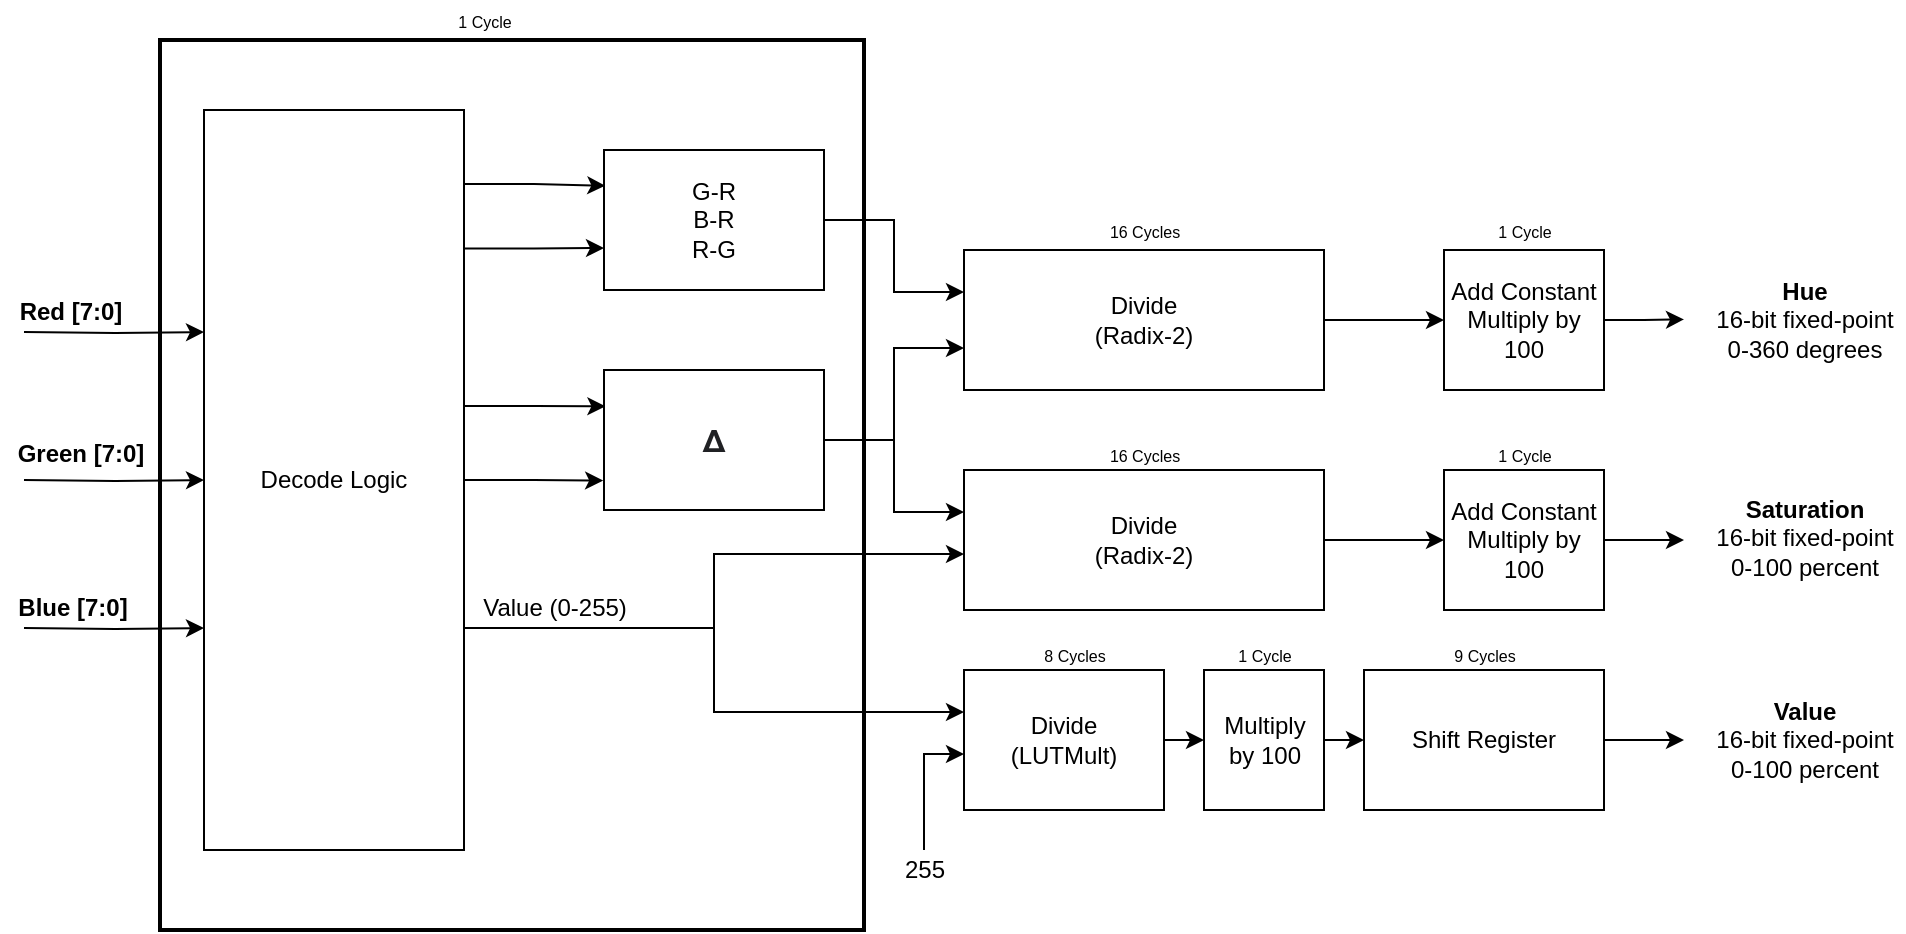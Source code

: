<mxfile version="15.4.0" type="device"><diagram id="Y1jFALyMeVD56D19Bhe5" name="Page-1"><mxGraphModel dx="1185" dy="685" grid="0" gridSize="10" guides="1" tooltips="1" connect="1" arrows="1" fold="1" page="1" pageScale="1" pageWidth="1400" pageHeight="850" math="0" shadow="0"><root><mxCell id="0"/><mxCell id="1" parent="0"/><mxCell id="aiIDF2fyDMOT6OGQRc5H-56" value="" style="rounded=0;whiteSpace=wrap;html=1;fontStyle=1;strokeWidth=2;" vertex="1" parent="1"><mxGeometry x="98" y="365" width="352" height="445" as="geometry"/></mxCell><mxCell id="aiIDF2fyDMOT6OGQRc5H-13" style="edgeStyle=orthogonalEdgeStyle;rounded=0;orthogonalLoop=1;jettySize=auto;html=1;exitX=1;exitY=0.1;exitDx=0;exitDy=0;entryX=0.006;entryY=0.255;entryDx=0;entryDy=0;entryPerimeter=0;" edge="1" parent="1" source="aiIDF2fyDMOT6OGQRc5H-1" target="aiIDF2fyDMOT6OGQRc5H-2"><mxGeometry relative="1" as="geometry"/></mxCell><mxCell id="aiIDF2fyDMOT6OGQRc5H-14" style="edgeStyle=orthogonalEdgeStyle;rounded=0;orthogonalLoop=1;jettySize=auto;html=1;exitX=1;exitY=0.5;exitDx=0;exitDy=0;" edge="1" parent="1" source="aiIDF2fyDMOT6OGQRc5H-1"><mxGeometry relative="1" as="geometry"><mxPoint x="319.571" y="585.286" as="targetPoint"/></mxGeometry></mxCell><mxCell id="aiIDF2fyDMOT6OGQRc5H-15" style="edgeStyle=orthogonalEdgeStyle;rounded=0;orthogonalLoop=1;jettySize=auto;html=1;exitX=1;exitY=0.4;exitDx=0;exitDy=0;" edge="1" parent="1" source="aiIDF2fyDMOT6OGQRc5H-1"><mxGeometry relative="1" as="geometry"><mxPoint x="320.714" y="548.143" as="targetPoint"/></mxGeometry></mxCell><mxCell id="aiIDF2fyDMOT6OGQRc5H-20" style="edgeStyle=orthogonalEdgeStyle;rounded=0;orthogonalLoop=1;jettySize=auto;html=1;exitX=1;exitY=0.7;exitDx=0;exitDy=0;entryX=0;entryY=0.6;entryDx=0;entryDy=0;" edge="1" parent="1" source="aiIDF2fyDMOT6OGQRc5H-1" target="aiIDF2fyDMOT6OGQRc5H-5"><mxGeometry relative="1" as="geometry"/></mxCell><mxCell id="aiIDF2fyDMOT6OGQRc5H-23" style="edgeStyle=orthogonalEdgeStyle;rounded=0;orthogonalLoop=1;jettySize=auto;html=1;exitX=0;exitY=0.3;exitDx=0;exitDy=0;entryX=0;entryY=0.3;entryDx=0;entryDy=0;" edge="1" parent="1" target="aiIDF2fyDMOT6OGQRc5H-1"><mxGeometry relative="1" as="geometry"><mxPoint x="30" y="511" as="sourcePoint"/></mxGeometry></mxCell><mxCell id="aiIDF2fyDMOT6OGQRc5H-25" style="edgeStyle=orthogonalEdgeStyle;rounded=0;orthogonalLoop=1;jettySize=auto;html=1;entryX=0;entryY=0.5;entryDx=0;entryDy=0;" edge="1" parent="1" target="aiIDF2fyDMOT6OGQRc5H-1"><mxGeometry relative="1" as="geometry"><mxPoint x="30" y="585" as="sourcePoint"/></mxGeometry></mxCell><mxCell id="aiIDF2fyDMOT6OGQRc5H-27" style="edgeStyle=orthogonalEdgeStyle;rounded=0;orthogonalLoop=1;jettySize=auto;html=1;exitX=0;exitY=0.7;exitDx=0;exitDy=0;entryX=0;entryY=0.7;entryDx=0;entryDy=0;" edge="1" parent="1" target="aiIDF2fyDMOT6OGQRc5H-1"><mxGeometry relative="1" as="geometry"><mxPoint x="30" y="659" as="sourcePoint"/></mxGeometry></mxCell><mxCell id="aiIDF2fyDMOT6OGQRc5H-1" value="Decode Logic" style="rounded=0;whiteSpace=wrap;html=1;points=[[0,0],[0,0.1],[0,0.2],[0,0.3],[0,0.4],[0,0.5],[0,0.6],[0,0.7],[0,0.8],[0,0.9],[0,1],[0.1,0],[0.2,0],[0.3,0],[0.4,0],[0.5,0],[0.6,0],[0.7,0],[0.8,0],[0.9,0],[1,0],[1,0.1],[1,0.2],[1,0.3],[1,0.4],[1,0.5],[1,0.6],[1,0.7],[1,0.8],[1,0.9],[0.1,1],[0.2,1],[0.3,1],[0.4,1],[0.5,1],[0.6,1],[0.7,1],[0.8,1],[0.9,1],[1,1]]" vertex="1" parent="1"><mxGeometry x="120" y="400" width="130" height="370" as="geometry"/></mxCell><mxCell id="aiIDF2fyDMOT6OGQRc5H-12" style="edgeStyle=orthogonalEdgeStyle;rounded=0;orthogonalLoop=1;jettySize=auto;html=1;exitX=1.003;exitY=0.187;exitDx=0;exitDy=0;entryX=0;entryY=0.7;entryDx=0;entryDy=0;exitPerimeter=0;" edge="1" parent="1" source="aiIDF2fyDMOT6OGQRc5H-1" target="aiIDF2fyDMOT6OGQRc5H-2"><mxGeometry relative="1" as="geometry"/></mxCell><mxCell id="aiIDF2fyDMOT6OGQRc5H-16" style="edgeStyle=orthogonalEdgeStyle;rounded=0;orthogonalLoop=1;jettySize=auto;html=1;exitX=1;exitY=0.5;exitDx=0;exitDy=0;entryX=0;entryY=0.3;entryDx=0;entryDy=0;" edge="1" parent="1" source="aiIDF2fyDMOT6OGQRc5H-2" target="aiIDF2fyDMOT6OGQRc5H-4"><mxGeometry relative="1" as="geometry"/></mxCell><mxCell id="aiIDF2fyDMOT6OGQRc5H-2" value="G-R&lt;br&gt;B-R&lt;br&gt;R-G" style="rounded=0;whiteSpace=wrap;html=1;points=[[0,0],[0,0.1],[0,0.2],[0,0.3],[0,0.4],[0,0.5],[0,0.6],[0,0.7],[0,0.8],[0,0.9],[0,1],[0.1,0],[0.2,0],[0.3,0],[0.4,0],[0.5,0],[0.6,0],[0.7,0],[0.8,0],[0.9,0],[1,0],[1,0.1],[1,0.2],[1,0.3],[1,0.4],[1,0.5],[1,0.6],[1,0.7],[1,0.8],[1,0.9],[0.1,1],[0.2,1],[0.3,1],[0.4,1],[0.5,1],[0.6,1],[0.7,1],[0.8,1],[0.9,1],[1,1]]" vertex="1" parent="1"><mxGeometry x="320" y="420" width="110" height="70" as="geometry"/></mxCell><mxCell id="aiIDF2fyDMOT6OGQRc5H-17" style="edgeStyle=orthogonalEdgeStyle;rounded=0;orthogonalLoop=1;jettySize=auto;html=1;exitX=1;exitY=0.5;exitDx=0;exitDy=0;entryX=0;entryY=0.7;entryDx=0;entryDy=0;" edge="1" parent="1" source="aiIDF2fyDMOT6OGQRc5H-3" target="aiIDF2fyDMOT6OGQRc5H-4"><mxGeometry relative="1" as="geometry"/></mxCell><mxCell id="aiIDF2fyDMOT6OGQRc5H-19" style="edgeStyle=orthogonalEdgeStyle;rounded=0;orthogonalLoop=1;jettySize=auto;html=1;exitX=1;exitY=0.5;exitDx=0;exitDy=0;entryX=0;entryY=0.3;entryDx=0;entryDy=0;" edge="1" parent="1" source="aiIDF2fyDMOT6OGQRc5H-3" target="aiIDF2fyDMOT6OGQRc5H-5"><mxGeometry relative="1" as="geometry"/></mxCell><mxCell id="aiIDF2fyDMOT6OGQRc5H-3" value="&lt;b style=&quot;color: rgb(32 , 33 , 36) ; font-family: &amp;#34;roboto&amp;#34; , &amp;#34;arial&amp;#34; , sans-serif ; font-size: 16px ; text-align: left ; background-color: rgb(255 , 255 , 255)&quot;&gt;Δ&lt;/b&gt;" style="rounded=0;whiteSpace=wrap;html=1;points=[[0,0],[0,0.1],[0,0.2],[0,0.3],[0,0.4],[0,0.5],[0,0.6],[0,0.7],[0,0.8],[0,0.9],[0,1],[0.1,0],[0.2,0],[0.3,0],[0.4,0],[0.5,0],[0.6,0],[0.7,0],[0.8,0],[0.9,0],[1,0],[1,0.1],[1,0.2],[1,0.3],[1,0.4],[1,0.5],[1,0.6],[1,0.7],[1,0.8],[1,0.9],[0.1,1],[0.2,1],[0.3,1],[0.4,1],[0.5,1],[0.6,1],[0.7,1],[0.8,1],[0.9,1],[1,1]]" vertex="1" parent="1"><mxGeometry x="320" y="530" width="110" height="70" as="geometry"/></mxCell><mxCell id="aiIDF2fyDMOT6OGQRc5H-45" style="edgeStyle=orthogonalEdgeStyle;rounded=0;orthogonalLoop=1;jettySize=auto;html=1;exitX=1;exitY=0.5;exitDx=0;exitDy=0;entryX=0;entryY=0.5;entryDx=0;entryDy=0;" edge="1" parent="1" source="aiIDF2fyDMOT6OGQRc5H-4" target="aiIDF2fyDMOT6OGQRc5H-44"><mxGeometry relative="1" as="geometry"/></mxCell><mxCell id="aiIDF2fyDMOT6OGQRc5H-4" value="Divide&lt;br&gt;(Radix-2)" style="rounded=0;whiteSpace=wrap;html=1;points=[[0,0],[0,0.1],[0,0.2],[0,0.3],[0,0.4],[0,0.5],[0,0.6],[0,0.7],[0,0.8],[0,0.9],[0,1],[0.1,0],[0.2,0],[0.3,0],[0.4,0],[0.5,0],[0.6,0],[0.7,0],[0.8,0],[0.9,0],[1,0],[1,0.1],[1,0.2],[1,0.3],[1,0.4],[1,0.5],[1,0.6],[1,0.7],[1,0.8],[1,0.9],[0.1,1],[0.2,1],[0.3,1],[0.4,1],[0.5,1],[0.6,1],[0.7,1],[0.8,1],[0.9,1],[1,1]]" vertex="1" parent="1"><mxGeometry x="500" y="470" width="180" height="70" as="geometry"/></mxCell><mxCell id="aiIDF2fyDMOT6OGQRc5H-39" style="edgeStyle=orthogonalEdgeStyle;rounded=0;orthogonalLoop=1;jettySize=auto;html=1;exitX=1;exitY=0.5;exitDx=0;exitDy=0;" edge="1" parent="1" source="aiIDF2fyDMOT6OGQRc5H-5" target="aiIDF2fyDMOT6OGQRc5H-38"><mxGeometry relative="1" as="geometry"/></mxCell><mxCell id="aiIDF2fyDMOT6OGQRc5H-5" value="Divide&lt;br&gt;(Radix-2)" style="rounded=0;whiteSpace=wrap;html=1;points=[[0,0],[0,0.1],[0,0.2],[0,0.3],[0,0.4],[0,0.5],[0,0.6],[0,0.7],[0,0.8],[0,0.9],[0,1],[0.1,0],[0.2,0],[0.3,0],[0.4,0],[0.5,0],[0.6,0],[0.7,0],[0.8,0],[0.9,0],[1,0],[1,0.1],[1,0.2],[1,0.3],[1,0.4],[1,0.5],[1,0.6],[1,0.7],[1,0.8],[1,0.9],[0.1,1],[0.2,1],[0.3,1],[0.4,1],[0.5,1],[0.6,1],[0.7,1],[0.8,1],[0.9,1],[1,1]]" vertex="1" parent="1"><mxGeometry x="500" y="580" width="180" height="70" as="geometry"/></mxCell><mxCell id="aiIDF2fyDMOT6OGQRc5H-21" style="edgeStyle=orthogonalEdgeStyle;rounded=0;orthogonalLoop=1;jettySize=auto;html=1;exitX=1;exitY=0.7;exitDx=0;exitDy=0;entryX=0;entryY=0.3;entryDx=0;entryDy=0;" edge="1" parent="1" source="aiIDF2fyDMOT6OGQRc5H-1" target="aiIDF2fyDMOT6OGQRc5H-6"><mxGeometry relative="1" as="geometry"/></mxCell><mxCell id="aiIDF2fyDMOT6OGQRc5H-41" style="edgeStyle=orthogonalEdgeStyle;rounded=0;orthogonalLoop=1;jettySize=auto;html=1;exitX=1;exitY=0.5;exitDx=0;exitDy=0;entryX=0;entryY=0.5;entryDx=0;entryDy=0;" edge="1" parent="1" source="aiIDF2fyDMOT6OGQRc5H-6" target="aiIDF2fyDMOT6OGQRc5H-40"><mxGeometry relative="1" as="geometry"/></mxCell><mxCell id="aiIDF2fyDMOT6OGQRc5H-6" value="Divide&lt;br&gt;(LUTMult)" style="rounded=0;whiteSpace=wrap;html=1;points=[[0,0],[0,0.1],[0,0.2],[0,0.3],[0,0.4],[0,0.5],[0,0.6],[0,0.7],[0,0.8],[0,0.9],[0,1],[0.1,0],[0.2,0],[0.3,0],[0.4,0],[0.5,0],[0.6,0],[0.7,0],[0.8,0],[0.9,0],[1,0],[1,0.1],[1,0.2],[1,0.3],[1,0.4],[1,0.5],[1,0.6],[1,0.7],[1,0.8],[1,0.9],[0.1,1],[0.2,1],[0.3,1],[0.4,1],[0.5,1],[0.6,1],[0.7,1],[0.8,1],[0.9,1],[1,1]]" vertex="1" parent="1"><mxGeometry x="500" y="680" width="100" height="70" as="geometry"/></mxCell><mxCell id="aiIDF2fyDMOT6OGQRc5H-24" value="Red [7:0]" style="text;html=1;align=center;verticalAlign=middle;resizable=0;points=[];autosize=1;strokeColor=none;fillColor=none;fontStyle=1" vertex="1" parent="1"><mxGeometry x="18" y="491" width="70" height="20" as="geometry"/></mxCell><mxCell id="aiIDF2fyDMOT6OGQRc5H-26" value="Green [7:0]" style="text;html=1;align=center;verticalAlign=middle;resizable=0;points=[];autosize=1;strokeColor=none;fillColor=none;fontStyle=1" vertex="1" parent="1"><mxGeometry x="18" y="562" width="80" height="20" as="geometry"/></mxCell><mxCell id="aiIDF2fyDMOT6OGQRc5H-28" value="Blue [7:0]" style="text;html=1;align=center;verticalAlign=middle;resizable=0;points=[];autosize=1;strokeColor=none;fillColor=none;fontStyle=1" vertex="1" parent="1"><mxGeometry x="19" y="639" width="70" height="20" as="geometry"/></mxCell><mxCell id="aiIDF2fyDMOT6OGQRc5H-29" value="Value (0-255)" style="text;html=1;align=center;verticalAlign=middle;resizable=0;points=[];autosize=1;strokeColor=none;fillColor=none;" vertex="1" parent="1"><mxGeometry x="250" y="639" width="90" height="20" as="geometry"/></mxCell><mxCell id="aiIDF2fyDMOT6OGQRc5H-35" style="edgeStyle=orthogonalEdgeStyle;rounded=0;orthogonalLoop=1;jettySize=auto;html=1;entryX=0;entryY=0.6;entryDx=0;entryDy=0;" edge="1" parent="1" source="aiIDF2fyDMOT6OGQRc5H-30" target="aiIDF2fyDMOT6OGQRc5H-6"><mxGeometry relative="1" as="geometry"/></mxCell><mxCell id="aiIDF2fyDMOT6OGQRc5H-30" value="255" style="text;html=1;align=center;verticalAlign=middle;resizable=0;points=[];autosize=1;strokeColor=none;fillColor=none;" vertex="1" parent="1"><mxGeometry x="460" y="770" width="40" height="20" as="geometry"/></mxCell><mxCell id="aiIDF2fyDMOT6OGQRc5H-31" value="&lt;font style=&quot;font-size: 8px&quot;&gt;16 Cycles&lt;/font&gt;" style="text;html=1;align=center;verticalAlign=middle;resizable=0;points=[];autosize=1;strokeColor=none;fillColor=none;" vertex="1" parent="1"><mxGeometry x="565" y="450" width="50" height="20" as="geometry"/></mxCell><mxCell id="aiIDF2fyDMOT6OGQRc5H-32" value="&lt;font style=&quot;font-size: 8px&quot;&gt;16 Cycles&lt;/font&gt;" style="text;html=1;align=center;verticalAlign=middle;resizable=0;points=[];autosize=1;strokeColor=none;fillColor=none;" vertex="1" parent="1"><mxGeometry x="565" y="562" width="50" height="20" as="geometry"/></mxCell><mxCell id="aiIDF2fyDMOT6OGQRc5H-33" value="&lt;font style=&quot;font-size: 8px&quot;&gt;8 Cycles&lt;/font&gt;" style="text;html=1;align=center;verticalAlign=middle;resizable=0;points=[];autosize=1;strokeColor=none;fillColor=none;" vertex="1" parent="1"><mxGeometry x="530" y="662" width="50" height="20" as="geometry"/></mxCell><mxCell id="aiIDF2fyDMOT6OGQRc5H-60" style="edgeStyle=orthogonalEdgeStyle;rounded=0;orthogonalLoop=1;jettySize=auto;html=1;exitX=1;exitY=0.5;exitDx=0;exitDy=0;" edge="1" parent="1" source="aiIDF2fyDMOT6OGQRc5H-38"><mxGeometry relative="1" as="geometry"><mxPoint x="860.0" y="615.034" as="targetPoint"/></mxGeometry></mxCell><mxCell id="aiIDF2fyDMOT6OGQRc5H-38" value="Add Constant&lt;br&gt;Multiply by 100" style="rounded=0;whiteSpace=wrap;html=1;points=[[0,0],[0,0.1],[0,0.2],[0,0.3],[0,0.4],[0,0.5],[0,0.6],[0,0.7],[0,0.8],[0,0.9],[0,1],[0.1,0],[0.2,0],[0.3,0],[0.4,0],[0.5,0],[0.6,0],[0.7,0],[0.8,0],[0.9,0],[1,0],[1,0.1],[1,0.2],[1,0.3],[1,0.4],[1,0.5],[1,0.6],[1,0.7],[1,0.8],[1,0.9],[0.1,1],[0.2,1],[0.3,1],[0.4,1],[0.5,1],[0.6,1],[0.7,1],[0.8,1],[0.9,1],[1,1]]" vertex="1" parent="1"><mxGeometry x="740" y="580" width="80" height="70" as="geometry"/></mxCell><mxCell id="aiIDF2fyDMOT6OGQRc5H-43" style="edgeStyle=orthogonalEdgeStyle;rounded=0;orthogonalLoop=1;jettySize=auto;html=1;exitX=1;exitY=0.5;exitDx=0;exitDy=0;entryX=0;entryY=0.5;entryDx=0;entryDy=0;" edge="1" parent="1" source="aiIDF2fyDMOT6OGQRc5H-40" target="aiIDF2fyDMOT6OGQRc5H-42"><mxGeometry relative="1" as="geometry"/></mxCell><mxCell id="aiIDF2fyDMOT6OGQRc5H-40" value="Multiply&lt;br&gt;by 100" style="html=1;" vertex="1" parent="1"><mxGeometry x="620" y="680" width="60" height="70" as="geometry"/></mxCell><mxCell id="aiIDF2fyDMOT6OGQRc5H-61" style="edgeStyle=orthogonalEdgeStyle;rounded=0;orthogonalLoop=1;jettySize=auto;html=1;exitX=1;exitY=0.5;exitDx=0;exitDy=0;" edge="1" parent="1" source="aiIDF2fyDMOT6OGQRc5H-42"><mxGeometry relative="1" as="geometry"><mxPoint x="860.0" y="715.034" as="targetPoint"/></mxGeometry></mxCell><mxCell id="aiIDF2fyDMOT6OGQRc5H-42" value="Shift Register" style="rounded=0;whiteSpace=wrap;html=1;points=[[0,0],[0,0.1],[0,0.2],[0,0.3],[0,0.4],[0,0.5],[0,0.6],[0,0.7],[0,0.8],[0,0.9],[0,1],[0.1,0],[0.2,0],[0.3,0],[0.4,0],[0.5,0],[0.6,0],[0.7,0],[0.8,0],[0.9,0],[1,0],[1,0.1],[1,0.2],[1,0.3],[1,0.4],[1,0.5],[1,0.6],[1,0.7],[1,0.8],[1,0.9],[0.1,1],[0.2,1],[0.3,1],[0.4,1],[0.5,1],[0.6,1],[0.7,1],[0.8,1],[0.9,1],[1,1]]" vertex="1" parent="1"><mxGeometry x="700" y="680" width="120" height="70" as="geometry"/></mxCell><mxCell id="aiIDF2fyDMOT6OGQRc5H-59" style="edgeStyle=orthogonalEdgeStyle;rounded=0;orthogonalLoop=1;jettySize=auto;html=1;exitX=1;exitY=0.5;exitDx=0;exitDy=0;" edge="1" parent="1" source="aiIDF2fyDMOT6OGQRc5H-44"><mxGeometry relative="1" as="geometry"><mxPoint x="860.0" y="504.69" as="targetPoint"/></mxGeometry></mxCell><mxCell id="aiIDF2fyDMOT6OGQRc5H-44" value="Add Constant&lt;br&gt;Multiply by 100" style="rounded=0;whiteSpace=wrap;html=1;points=[[0,0],[0,0.1],[0,0.2],[0,0.3],[0,0.4],[0,0.5],[0,0.6],[0,0.7],[0,0.8],[0,0.9],[0,1],[0.1,0],[0.2,0],[0.3,0],[0.4,0],[0.5,0],[0.6,0],[0.7,0],[0.8,0],[0.9,0],[1,0],[1,0.1],[1,0.2],[1,0.3],[1,0.4],[1,0.5],[1,0.6],[1,0.7],[1,0.8],[1,0.9],[0.1,1],[0.2,1],[0.3,1],[0.4,1],[0.5,1],[0.6,1],[0.7,1],[0.8,1],[0.9,1],[1,1]]" vertex="1" parent="1"><mxGeometry x="740" y="470" width="80" height="70" as="geometry"/></mxCell><mxCell id="aiIDF2fyDMOT6OGQRc5H-46" value="&lt;font style=&quot;font-size: 8px&quot;&gt;1 Cycle&lt;/font&gt;" style="text;html=1;align=center;verticalAlign=middle;resizable=0;points=[];autosize=1;strokeColor=none;fillColor=none;" vertex="1" parent="1"><mxGeometry x="760" y="562" width="40" height="20" as="geometry"/></mxCell><mxCell id="aiIDF2fyDMOT6OGQRc5H-47" value="&lt;font style=&quot;font-size: 8px&quot;&gt;1 Cycle&lt;/font&gt;" style="text;html=1;align=center;verticalAlign=middle;resizable=0;points=[];autosize=1;strokeColor=none;fillColor=none;" vertex="1" parent="1"><mxGeometry x="760" y="450" width="40" height="20" as="geometry"/></mxCell><mxCell id="aiIDF2fyDMOT6OGQRc5H-48" value="&lt;font style=&quot;font-size: 8px&quot;&gt;1 Cycle&lt;/font&gt;" style="text;html=1;align=center;verticalAlign=middle;resizable=0;points=[];autosize=1;strokeColor=none;fillColor=none;" vertex="1" parent="1"><mxGeometry x="630" y="662" width="40" height="20" as="geometry"/></mxCell><mxCell id="aiIDF2fyDMOT6OGQRc5H-49" value="&lt;font style=&quot;font-size: 8px&quot;&gt;9 Cycles&lt;/font&gt;" style="text;html=1;align=center;verticalAlign=middle;resizable=0;points=[];autosize=1;strokeColor=none;fillColor=none;" vertex="1" parent="1"><mxGeometry x="735" y="662" width="50" height="20" as="geometry"/></mxCell><mxCell id="aiIDF2fyDMOT6OGQRc5H-53" value="&lt;b&gt;Hue&lt;/b&gt;&lt;br&gt;16-bit fixed-point&lt;br&gt;0-360 degrees" style="text;html=1;align=center;verticalAlign=middle;resizable=0;points=[];autosize=1;strokeColor=none;fillColor=none;" vertex="1" parent="1"><mxGeometry x="870" y="480" width="100" height="50" as="geometry"/></mxCell><mxCell id="aiIDF2fyDMOT6OGQRc5H-54" value="&lt;b&gt;Saturation&lt;/b&gt;&lt;br&gt;16-bit fixed-point&lt;br&gt;0-100 percent" style="text;html=1;align=center;verticalAlign=middle;resizable=0;points=[];autosize=1;strokeColor=none;fillColor=none;" vertex="1" parent="1"><mxGeometry x="870" y="589" width="100" height="50" as="geometry"/></mxCell><mxCell id="aiIDF2fyDMOT6OGQRc5H-55" value="&lt;b&gt;Value&lt;br&gt;&lt;/b&gt;16-bit fixed-point&lt;br&gt;0-100 percent" style="text;html=1;align=center;verticalAlign=middle;resizable=0;points=[];autosize=1;strokeColor=none;fillColor=none;" vertex="1" parent="1"><mxGeometry x="870" y="690" width="100" height="50" as="geometry"/></mxCell><mxCell id="aiIDF2fyDMOT6OGQRc5H-57" value="&lt;font style=&quot;font-size: 8px&quot;&gt;1 Cycle&lt;/font&gt;" style="text;html=1;align=center;verticalAlign=middle;resizable=0;points=[];autosize=1;strokeColor=none;fillColor=none;" vertex="1" parent="1"><mxGeometry x="240" y="345" width="40" height="20" as="geometry"/></mxCell></root></mxGraphModel></diagram></mxfile>